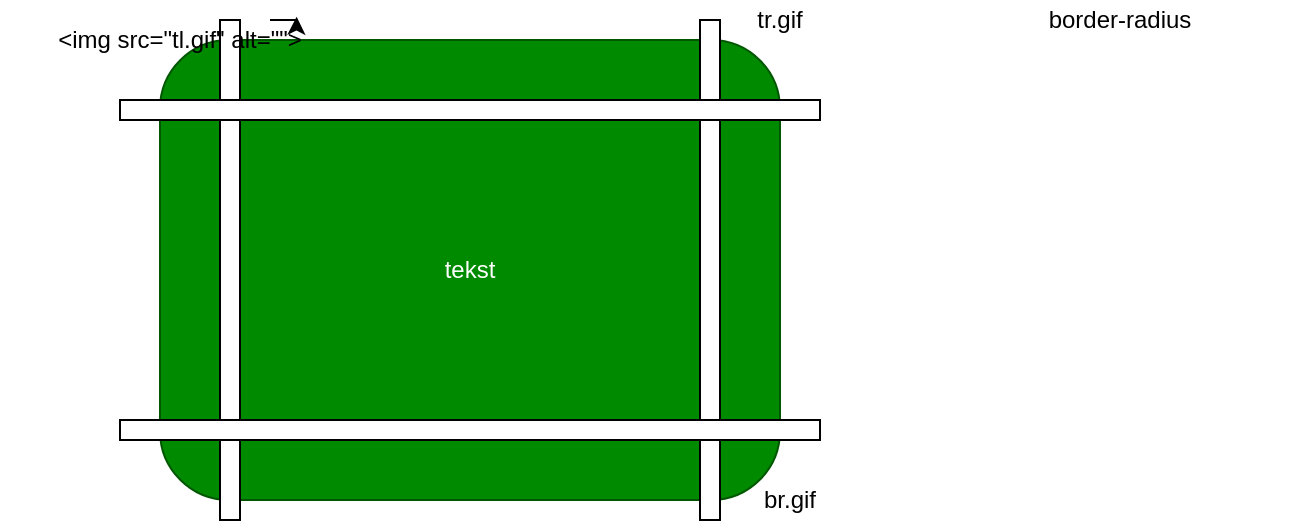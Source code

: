 <mxfile>
    <diagram id="F0dE2xt_CWOqRCfFGe9P" name="Page-1">
        <mxGraphModel dx="477" dy="459" grid="1" gridSize="10" guides="1" tooltips="1" connect="1" arrows="1" fold="1" page="1" pageScale="1" pageWidth="850" pageHeight="1100" math="0" shadow="0">
            <root>
                <mxCell id="0"/>
                <mxCell id="1" parent="0"/>
                <mxCell id="3" value="tekst" style="rounded=1;whiteSpace=wrap;html=1;fillColor=#008a00;strokeColor=#005700;fontColor=#ffffff;" parent="1" vertex="1">
                    <mxGeometry x="90" y="80" width="310" height="230" as="geometry"/>
                </mxCell>
                <mxCell id="4" value="border-radius" style="text;html=1;strokeColor=none;fillColor=none;align=center;verticalAlign=middle;whiteSpace=wrap;rounded=0;" parent="1" vertex="1">
                    <mxGeometry x="480" y="60" width="180" height="20" as="geometry"/>
                </mxCell>
                <mxCell id="5" value="" style="rounded=0;whiteSpace=wrap;html=1;" parent="1" vertex="1">
                    <mxGeometry x="120" y="70" width="10" height="250" as="geometry"/>
                </mxCell>
                <mxCell id="6" value="" style="rounded=0;whiteSpace=wrap;html=1;" parent="1" vertex="1">
                    <mxGeometry x="360" y="70" width="10" height="250" as="geometry"/>
                </mxCell>
                <mxCell id="7" value="" style="rounded=0;whiteSpace=wrap;html=1;rotation=90;" parent="1" vertex="1">
                    <mxGeometry x="240" y="100" width="10" height="350" as="geometry"/>
                </mxCell>
                <mxCell id="8" value="" style="rounded=0;whiteSpace=wrap;html=1;rotation=90;" parent="1" vertex="1">
                    <mxGeometry x="240" y="-60" width="10" height="350" as="geometry"/>
                </mxCell>
                <mxCell id="9" value="tr.gif" style="text;html=1;strokeColor=none;fillColor=none;align=center;verticalAlign=middle;whiteSpace=wrap;rounded=0;" parent="1" vertex="1">
                    <mxGeometry x="380" y="60" width="40" height="20" as="geometry"/>
                </mxCell>
                <mxCell id="10" value="br.gif" style="text;html=1;strokeColor=none;fillColor=none;align=center;verticalAlign=middle;whiteSpace=wrap;rounded=0;" parent="1" vertex="1">
                    <mxGeometry x="385" y="300" width="40" height="20" as="geometry"/>
                </mxCell>
                <mxCell id="11" value="&amp;lt;img src=&quot;tl.gif&quot; alt=&quot;&quot;&amp;gt;" style="text;html=1;strokeColor=none;fillColor=none;align=center;verticalAlign=middle;whiteSpace=wrap;rounded=0;" parent="1" vertex="1">
                    <mxGeometry x="10" y="70" width="180" height="20" as="geometry"/>
                </mxCell>
                <mxCell id="12" style="edgeStyle=orthogonalEdgeStyle;rounded=0;orthogonalLoop=1;jettySize=auto;html=1;exitX=0.75;exitY=0;exitDx=0;exitDy=0;entryX=0.824;entryY=-0.083;entryDx=0;entryDy=0;entryPerimeter=0;" parent="1" source="11" target="11" edge="1">
                    <mxGeometry relative="1" as="geometry"/>
                </mxCell>
            </root>
        </mxGraphModel>
    </diagram>
    <diagram id="nLkkthcar7EPjOIXUfhX" name="Page-2">
        <mxGraphModel dx="734" dy="459" grid="1" gridSize="10" guides="1" tooltips="1" connect="1" arrows="1" fold="1" page="1" pageScale="1" pageWidth="850" pageHeight="1100" math="0" shadow="0">
            <root>
                <mxCell id="jyU-n9-pBmvotLuG0Vus-0"/>
                <mxCell id="jyU-n9-pBmvotLuG0Vus-1" parent="jyU-n9-pBmvotLuG0Vus-0"/>
                <mxCell id="jyU-n9-pBmvotLuG0Vus-2" value="1" style="rounded=1;whiteSpace=wrap;html=1;fillColor=#0050ef;strokeColor=#001DBC;fontColor=#ffffff;" vertex="1" parent="jyU-n9-pBmvotLuG0Vus-1">
                    <mxGeometry x="30" y="40" width="70" height="70" as="geometry"/>
                </mxCell>
                <mxCell id="jyU-n9-pBmvotLuG0Vus-3" value="2&lt;br&gt;h" style="rounded=1;whiteSpace=wrap;html=1;fillColor=#0050ef;strokeColor=#001DBC;fontColor=#ffffff;" vertex="1" parent="jyU-n9-pBmvotLuG0Vus-1">
                    <mxGeometry x="110" y="40" width="70" height="90" as="geometry"/>
                </mxCell>
                <mxCell id="jyU-n9-pBmvotLuG0Vus-4" value="3" style="rounded=1;whiteSpace=wrap;html=1;fillColor=#0050ef;strokeColor=#001DBC;fontColor=#ffffff;" vertex="1" parent="jyU-n9-pBmvotLuG0Vus-1">
                    <mxGeometry x="190" y="40" width="70" height="70" as="geometry"/>
                </mxCell>
                <mxCell id="jyU-n9-pBmvotLuG0Vus-5" value="4" style="rounded=1;whiteSpace=wrap;html=1;fillColor=#0050ef;strokeColor=#001DBC;fontColor=#ffffff;" vertex="1" parent="jyU-n9-pBmvotLuG0Vus-1">
                    <mxGeometry x="190" y="120" width="70" height="70" as="geometry"/>
                </mxCell>
                <mxCell id="jyU-n9-pBmvotLuG0Vus-6" value="5" style="rounded=1;whiteSpace=wrap;html=1;fillColor=#0050ef;strokeColor=#001DBC;fontColor=#ffffff;" vertex="1" parent="jyU-n9-pBmvotLuG0Vus-1">
                    <mxGeometry x="30" y="200" width="70" height="70" as="geometry"/>
                </mxCell>
                <mxCell id="jyU-n9-pBmvotLuG0Vus-7" value="6" style="rounded=1;whiteSpace=wrap;html=1;fillColor=#0050ef;strokeColor=#001DBC;fontColor=#ffffff;" vertex="1" parent="jyU-n9-pBmvotLuG0Vus-1">
                    <mxGeometry x="110" y="200" width="70" height="70" as="geometry"/>
                </mxCell>
            </root>
        </mxGraphModel>
    </diagram>
    <diagram id="1M7c46QuFjyIPQDVgAhA" name="Realtime">
        <mxGraphModel dx="734" dy="459" grid="1" gridSize="10" guides="1" tooltips="1" connect="1" arrows="1" fold="1" page="1" pageScale="1" pageWidth="850" pageHeight="1100" math="0" shadow="0">
            <root>
                <mxCell id="YMKsGksxYvPN1TrIo9ZZ-0"/>
                <mxCell id="YMKsGksxYvPN1TrIo9ZZ-1" parent="YMKsGksxYvPN1TrIo9ZZ-0"/>
                <mxCell id="YMKsGksxYvPN1TrIo9ZZ-2" value="User" style="shape=umlActor;verticalLabelPosition=bottom;verticalAlign=top;html=1;outlineConnect=0;" vertex="1" parent="YMKsGksxYvPN1TrIo9ZZ-1">
                    <mxGeometry x="60" y="40" width="30" height="60" as="geometry"/>
                </mxCell>
                <mxCell id="YMKsGksxYvPN1TrIo9ZZ-3" value="Server" style="shape=cube;whiteSpace=wrap;html=1;boundedLbl=1;backgroundOutline=1;darkOpacity=0.05;darkOpacity2=0.1;" vertex="1" parent="YMKsGksxYvPN1TrIo9ZZ-1">
                    <mxGeometry x="270" y="60" width="120" height="40" as="geometry"/>
                </mxCell>
                <mxCell id="YMKsGksxYvPN1TrIo9ZZ-5" value="HTTP" style="endArrow=classic;html=1;exitX=0.5;exitY=0.5;exitDx=0;exitDy=0;exitPerimeter=0;" edge="1" parent="YMKsGksxYvPN1TrIo9ZZ-1">
                    <mxGeometry width="50" height="50" relative="1" as="geometry">
                        <mxPoint x="75" y="50" as="sourcePoint"/>
                        <mxPoint x="270" y="57.647" as="targetPoint"/>
                    </mxGeometry>
                </mxCell>
                <mxCell id="YMKsGksxYvPN1TrIo9ZZ-6" value="Polling" style="text;html=1;strokeColor=none;fillColor=none;align=center;verticalAlign=middle;whiteSpace=wrap;rounded=0;" vertex="1" parent="YMKsGksxYvPN1TrIo9ZZ-1">
                    <mxGeometry x="420" y="60" width="160" height="50" as="geometry"/>
                </mxCell>
                <mxCell id="YMKsGksxYvPN1TrIo9ZZ-7" value="" style="endArrow=classic;html=1;exitX=0.5;exitY=0.5;exitDx=0;exitDy=0;exitPerimeter=0;" edge="1" parent="YMKsGksxYvPN1TrIo9ZZ-1">
                    <mxGeometry width="50" height="50" relative="1" as="geometry">
                        <mxPoint x="75" y="61.18" as="sourcePoint"/>
                        <mxPoint x="270" y="68.827" as="targetPoint"/>
                    </mxGeometry>
                </mxCell>
                <mxCell id="YMKsGksxYvPN1TrIo9ZZ-11" value="" style="endArrow=classic;html=1;exitX=0.5;exitY=0.5;exitDx=0;exitDy=0;exitPerimeter=0;" edge="1" parent="YMKsGksxYvPN1TrIo9ZZ-1">
                    <mxGeometry width="50" height="50" relative="1" as="geometry">
                        <mxPoint x="75" y="76.18" as="sourcePoint"/>
                        <mxPoint x="270" y="83.827" as="targetPoint"/>
                    </mxGeometry>
                </mxCell>
                <mxCell id="YMKsGksxYvPN1TrIo9ZZ-12" value="" style="endArrow=classic;html=1;exitX=0.5;exitY=0.5;exitDx=0;exitDy=0;exitPerimeter=0;" edge="1" parent="YMKsGksxYvPN1TrIo9ZZ-1">
                    <mxGeometry width="50" height="50" relative="1" as="geometry">
                        <mxPoint x="75" y="92.35" as="sourcePoint"/>
                        <mxPoint x="270" y="99.997" as="targetPoint"/>
                    </mxGeometry>
                </mxCell>
                <mxCell id="YMKsGksxYvPN1TrIo9ZZ-13" value="" style="endArrow=classic;html=1;exitX=0.5;exitY=0.5;exitDx=0;exitDy=0;exitPerimeter=0;" edge="1" parent="YMKsGksxYvPN1TrIo9ZZ-1">
                    <mxGeometry width="50" height="50" relative="1" as="geometry">
                        <mxPoint x="75" y="102.35" as="sourcePoint"/>
                        <mxPoint x="270" y="109.997" as="targetPoint"/>
                    </mxGeometry>
                </mxCell>
                <mxCell id="YMKsGksxYvPN1TrIo9ZZ-14" value="User" style="shape=umlActor;verticalLabelPosition=bottom;verticalAlign=top;html=1;outlineConnect=0;" vertex="1" parent="YMKsGksxYvPN1TrIo9ZZ-1">
                    <mxGeometry x="50" y="160" width="30" height="60" as="geometry"/>
                </mxCell>
                <mxCell id="YMKsGksxYvPN1TrIo9ZZ-15" value="Server" style="shape=cube;whiteSpace=wrap;html=1;boundedLbl=1;backgroundOutline=1;darkOpacity=0.05;darkOpacity2=0.1;" vertex="1" parent="YMKsGksxYvPN1TrIo9ZZ-1">
                    <mxGeometry x="260" y="180" width="120" height="40" as="geometry"/>
                </mxCell>
                <mxCell id="YMKsGksxYvPN1TrIo9ZZ-16" value="HTTP" style="endArrow=classic;html=1;exitX=0.5;exitY=0.5;exitDx=0;exitDy=0;exitPerimeter=0;" edge="1" parent="YMKsGksxYvPN1TrIo9ZZ-1">
                    <mxGeometry width="50" height="50" relative="1" as="geometry">
                        <mxPoint x="65" y="170" as="sourcePoint"/>
                        <mxPoint x="260" y="177.647" as="targetPoint"/>
                    </mxGeometry>
                </mxCell>
                <mxCell id="YMKsGksxYvPN1TrIo9ZZ-17" value="Long Polling" style="text;html=1;strokeColor=none;fillColor=none;align=center;verticalAlign=middle;whiteSpace=wrap;rounded=0;" vertex="1" parent="YMKsGksxYvPN1TrIo9ZZ-1">
                    <mxGeometry x="410" y="180" width="160" height="50" as="geometry"/>
                </mxCell>
                <mxCell id="YMKsGksxYvPN1TrIo9ZZ-20" value="HTTP" style="endArrow=classic;html=1;exitX=0.5;exitY=0.5;exitDx=0;exitDy=0;exitPerimeter=0;" edge="1" parent="YMKsGksxYvPN1TrIo9ZZ-1">
                    <mxGeometry width="50" height="50" relative="1" as="geometry">
                        <mxPoint x="65" y="201.18" as="sourcePoint"/>
                        <mxPoint x="260" y="208.827" as="targetPoint"/>
                    </mxGeometry>
                </mxCell>
                <mxCell id="YMKsGksxYvPN1TrIo9ZZ-21" value="" style="endArrow=classic;html=1;exitX=0.5;exitY=0.5;exitDx=0;exitDy=0;exitPerimeter=0;" edge="1" parent="YMKsGksxYvPN1TrIo9ZZ-1">
                    <mxGeometry width="50" height="50" relative="1" as="geometry">
                        <mxPoint x="65" y="230.0" as="sourcePoint"/>
                        <mxPoint x="260" y="237.647" as="targetPoint"/>
                    </mxGeometry>
                </mxCell>
                <mxCell id="YMKsGksxYvPN1TrIo9ZZ-22" value="User" style="shape=umlActor;verticalLabelPosition=bottom;verticalAlign=top;html=1;outlineConnect=0;" vertex="1" parent="YMKsGksxYvPN1TrIo9ZZ-1">
                    <mxGeometry x="50" y="340" width="30" height="60" as="geometry"/>
                </mxCell>
                <mxCell id="YMKsGksxYvPN1TrIo9ZZ-23" value="Server" style="shape=cube;whiteSpace=wrap;html=1;boundedLbl=1;backgroundOutline=1;darkOpacity=0.05;darkOpacity2=0.1;" vertex="1" parent="YMKsGksxYvPN1TrIo9ZZ-1">
                    <mxGeometry x="260" y="360" width="120" height="40" as="geometry"/>
                </mxCell>
                <mxCell id="YMKsGksxYvPN1TrIo9ZZ-24" value="WebSocket" style="endArrow=classic;html=1;exitX=0.5;exitY=0.5;exitDx=0;exitDy=0;exitPerimeter=0;" edge="1" parent="YMKsGksxYvPN1TrIo9ZZ-1">
                    <mxGeometry width="50" height="50" relative="1" as="geometry">
                        <mxPoint x="65" y="350" as="sourcePoint"/>
                        <mxPoint x="260" y="357.647" as="targetPoint"/>
                    </mxGeometry>
                </mxCell>
                <mxCell id="YMKsGksxYvPN1TrIo9ZZ-26" value="" style="endArrow=classic;html=1;" edge="1" parent="YMKsGksxYvPN1TrIo9ZZ-1" target="YMKsGksxYvPN1TrIo9ZZ-22">
                    <mxGeometry width="50" height="50" relative="1" as="geometry">
                        <mxPoint x="270" y="380" as="sourcePoint"/>
                        <mxPoint x="260" y="417.647" as="targetPoint"/>
                    </mxGeometry>
                </mxCell>
                <mxCell id="YMKsGksxYvPN1TrIo9ZZ-27" value="TCP-based&lt;br&gt;full duplex" style="text;html=1;strokeColor=none;fillColor=none;align=center;verticalAlign=middle;whiteSpace=wrap;rounded=0;" vertex="1" parent="YMKsGksxYvPN1TrIo9ZZ-1">
                    <mxGeometry x="420" y="350" width="210" height="30" as="geometry"/>
                </mxCell>
                <mxCell id="YMKsGksxYvPN1TrIo9ZZ-28" value="User" style="shape=umlActor;verticalLabelPosition=bottom;verticalAlign=top;html=1;outlineConnect=0;" vertex="1" parent="YMKsGksxYvPN1TrIo9ZZ-1">
                    <mxGeometry x="40" y="480" width="30" height="60" as="geometry"/>
                </mxCell>
                <mxCell id="YMKsGksxYvPN1TrIo9ZZ-29" value="Server" style="shape=cube;whiteSpace=wrap;html=1;boundedLbl=1;backgroundOutline=1;darkOpacity=0.05;darkOpacity2=0.1;" vertex="1" parent="YMKsGksxYvPN1TrIo9ZZ-1">
                    <mxGeometry x="250" y="500" width="120" height="40" as="geometry"/>
                </mxCell>
                <mxCell id="YMKsGksxYvPN1TrIo9ZZ-30" value="Server-sent events (SSE)" style="endArrow=classic;html=1;exitX=0.5;exitY=0.5;exitDx=0;exitDy=0;exitPerimeter=0;" edge="1" parent="YMKsGksxYvPN1TrIo9ZZ-1">
                    <mxGeometry width="50" height="50" relative="1" as="geometry">
                        <mxPoint x="55" y="490" as="sourcePoint"/>
                        <mxPoint x="250" y="497.647" as="targetPoint"/>
                    </mxGeometry>
                </mxCell>
                <mxCell id="YMKsGksxYvPN1TrIo9ZZ-31" value="" style="endArrow=classic;html=1;" edge="1" parent="YMKsGksxYvPN1TrIo9ZZ-1" target="YMKsGksxYvPN1TrIo9ZZ-28">
                    <mxGeometry width="50" height="50" relative="1" as="geometry">
                        <mxPoint x="260" y="520" as="sourcePoint"/>
                        <mxPoint x="250" y="557.647" as="targetPoint"/>
                    </mxGeometry>
                </mxCell>
                <mxCell id="YMKsGksxYvPN1TrIo9ZZ-32" value="" style="endArrow=classic;html=1;" edge="1" parent="YMKsGksxYvPN1TrIo9ZZ-1">
                    <mxGeometry width="50" height="50" relative="1" as="geometry">
                        <mxPoint x="260" y="540" as="sourcePoint"/>
                        <mxPoint x="70" y="530.732" as="targetPoint"/>
                    </mxGeometry>
                </mxCell>
                <mxCell id="YMKsGksxYvPN1TrIo9ZZ-33" value="" style="endArrow=classic;html=1;" edge="1" parent="YMKsGksxYvPN1TrIo9ZZ-1">
                    <mxGeometry width="50" height="50" relative="1" as="geometry">
                        <mxPoint x="265" y="560" as="sourcePoint"/>
                        <mxPoint x="75" y="550.732" as="targetPoint"/>
                    </mxGeometry>
                </mxCell>
                <mxCell id="YMKsGksxYvPN1TrIo9ZZ-34" value="Actor" style="shape=umlActor;verticalLabelPosition=bottom;verticalAlign=top;html=1;outlineConnect=0;" vertex="1" parent="YMKsGksxYvPN1TrIo9ZZ-1">
                    <mxGeometry x="200" y="680" width="30" height="60" as="geometry"/>
                </mxCell>
                <mxCell id="YMKsGksxYvPN1TrIo9ZZ-35" value="Actor" style="shape=umlActor;verticalLabelPosition=bottom;verticalAlign=top;html=1;outlineConnect=0;" vertex="1" parent="YMKsGksxYvPN1TrIo9ZZ-1">
                    <mxGeometry x="420" y="680" width="30" height="60" as="geometry"/>
                </mxCell>
                <mxCell id="YMKsGksxYvPN1TrIo9ZZ-36" value="WebRTC" style="shape=flexArrow;endArrow=classic;startArrow=classic;html=1;entryX=0.5;entryY=0.5;entryDx=0;entryDy=0;entryPerimeter=0;exitX=0.5;exitY=0.5;exitDx=0;exitDy=0;exitPerimeter=0;" edge="1" parent="YMKsGksxYvPN1TrIo9ZZ-1" source="YMKsGksxYvPN1TrIo9ZZ-34" target="YMKsGksxYvPN1TrIo9ZZ-35">
                    <mxGeometry width="100" height="100" relative="1" as="geometry">
                        <mxPoint x="330" y="670" as="sourcePoint"/>
                        <mxPoint x="430" y="570" as="targetPoint"/>
                    </mxGeometry>
                </mxCell>
            </root>
        </mxGraphModel>
    </diagram>
</mxfile>